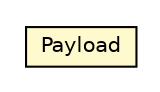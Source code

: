 #!/usr/local/bin/dot
#
# Class diagram 
# Generated by UMLGraph version R5_6-24-gf6e263 (http://www.umlgraph.org/)
#

digraph G {
	edge [fontname="Helvetica",fontsize=10,labelfontname="Helvetica",labelfontsize=10];
	node [fontname="Helvetica",fontsize=10,shape=plaintext];
	nodesep=0.25;
	ranksep=0.5;
	// io.reinert.requestor.core.payload.Payload
	c31678 [label=<<table title="io.reinert.requestor.core.payload.Payload" border="0" cellborder="1" cellspacing="0" cellpadding="2" port="p" bgcolor="lemonChiffon" href="./Payload.html">
		<tr><td><table border="0" cellspacing="0" cellpadding="1">
<tr><td align="center" balign="center"> Payload </td></tr>
		</table></td></tr>
		</table>>, URL="./Payload.html", fontname="Helvetica", fontcolor="black", fontsize=10.0];
}

